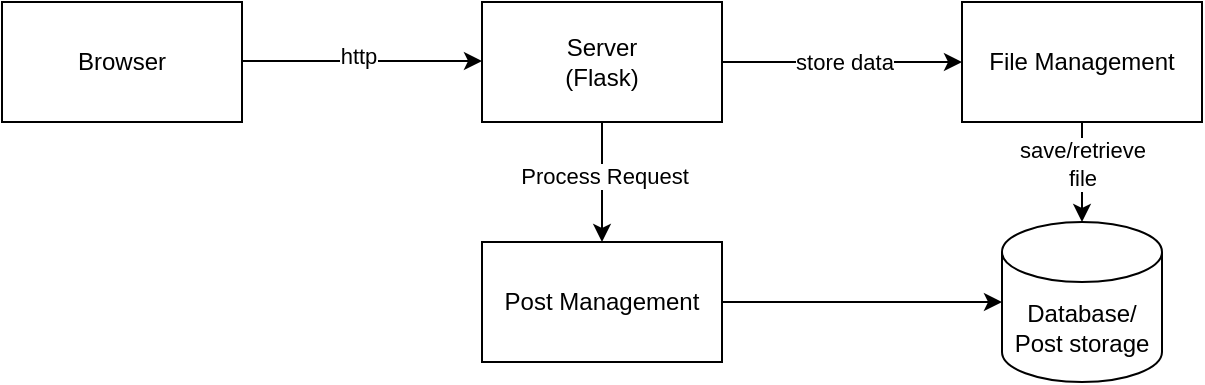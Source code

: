 <mxfile version="26.0.11">
  <diagram name="Page-1" id="WKKi8QBmB9rFIO1yl8_U">
    <mxGraphModel dx="954" dy="639" grid="1" gridSize="10" guides="1" tooltips="1" connect="1" arrows="1" fold="1" page="1" pageScale="1" pageWidth="827" pageHeight="1169" math="0" shadow="0">
      <root>
        <mxCell id="0" />
        <mxCell id="1" parent="0" />
        <mxCell id="clWXnkM4pH4doEr0B8Ha-1" value="Browser" style="rounded=0;whiteSpace=wrap;html=1;" vertex="1" parent="1">
          <mxGeometry x="80" y="160" width="120" height="60" as="geometry" />
        </mxCell>
        <mxCell id="clWXnkM4pH4doEr0B8Ha-2" value="Server&lt;br&gt;(Flask)" style="rounded=0;whiteSpace=wrap;html=1;" vertex="1" parent="1">
          <mxGeometry x="320" y="160" width="120" height="60" as="geometry" />
        </mxCell>
        <mxCell id="clWXnkM4pH4doEr0B8Ha-3" value="" style="endArrow=classic;html=1;rounded=0;entryX=0;entryY=0.5;entryDx=0;entryDy=0;exitX=1;exitY=0.5;exitDx=0;exitDy=0;" edge="1" parent="1">
          <mxGeometry width="50" height="50" relative="1" as="geometry">
            <mxPoint x="200" y="189.5" as="sourcePoint" />
            <mxPoint x="320" y="189.5" as="targetPoint" />
          </mxGeometry>
        </mxCell>
        <mxCell id="clWXnkM4pH4doEr0B8Ha-8" value="http" style="edgeLabel;html=1;align=center;verticalAlign=middle;resizable=0;points=[];" vertex="1" connectable="0" parent="clWXnkM4pH4doEr0B8Ha-3">
          <mxGeometry x="0.05" y="10" relative="1" as="geometry">
            <mxPoint x="-5" y="7" as="offset" />
          </mxGeometry>
        </mxCell>
        <mxCell id="clWXnkM4pH4doEr0B8Ha-5" value="" style="endArrow=classic;html=1;rounded=0;entryX=0.5;entryY=0;entryDx=0;entryDy=0;entryPerimeter=0;exitX=0.5;exitY=1;exitDx=0;exitDy=0;" edge="1" parent="1" source="clWXnkM4pH4doEr0B8Ha-15" target="clWXnkM4pH4doEr0B8Ha-7">
          <mxGeometry width="50" height="50" relative="1" as="geometry">
            <mxPoint x="683" y="190" as="sourcePoint" />
            <mxPoint x="763" y="190" as="targetPoint" />
          </mxGeometry>
        </mxCell>
        <mxCell id="clWXnkM4pH4doEr0B8Ha-11" value="save/retrieve&lt;br&gt;file" style="edgeLabel;html=1;align=center;verticalAlign=middle;resizable=0;points=[];" vertex="1" connectable="0" parent="clWXnkM4pH4doEr0B8Ha-5">
          <mxGeometry x="0.017" y="-4" relative="1" as="geometry">
            <mxPoint x="4" y="-5" as="offset" />
          </mxGeometry>
        </mxCell>
        <mxCell id="clWXnkM4pH4doEr0B8Ha-7" value="Database/&lt;br&gt;Post storage" style="shape=cylinder3;whiteSpace=wrap;html=1;boundedLbl=1;backgroundOutline=1;size=15;" vertex="1" parent="1">
          <mxGeometry x="580" y="270" width="80" height="80" as="geometry" />
        </mxCell>
        <mxCell id="clWXnkM4pH4doEr0B8Ha-9" value="Post Management" style="rounded=0;whiteSpace=wrap;html=1;" vertex="1" parent="1">
          <mxGeometry x="320" y="280" width="120" height="60" as="geometry" />
        </mxCell>
        <mxCell id="clWXnkM4pH4doEr0B8Ha-10" value="" style="endArrow=classic;html=1;rounded=0;exitX=0.5;exitY=1;exitDx=0;exitDy=0;entryX=0.5;entryY=0;entryDx=0;entryDy=0;" edge="1" parent="1" source="clWXnkM4pH4doEr0B8Ha-2" target="clWXnkM4pH4doEr0B8Ha-9">
          <mxGeometry width="50" height="50" relative="1" as="geometry">
            <mxPoint x="430" y="360" as="sourcePoint" />
            <mxPoint x="480" y="310" as="targetPoint" />
          </mxGeometry>
        </mxCell>
        <mxCell id="clWXnkM4pH4doEr0B8Ha-14" value="Process Request" style="edgeLabel;html=1;align=center;verticalAlign=middle;resizable=0;points=[];" vertex="1" connectable="0" parent="clWXnkM4pH4doEr0B8Ha-10">
          <mxGeometry x="-0.1" y="1" relative="1" as="geometry">
            <mxPoint as="offset" />
          </mxGeometry>
        </mxCell>
        <mxCell id="clWXnkM4pH4doEr0B8Ha-15" value="File Management" style="rounded=0;whiteSpace=wrap;html=1;" vertex="1" parent="1">
          <mxGeometry x="560" y="160" width="120" height="60" as="geometry" />
        </mxCell>
        <mxCell id="clWXnkM4pH4doEr0B8Ha-16" value="" style="endArrow=classic;html=1;rounded=0;exitX=1;exitY=0.5;exitDx=0;exitDy=0;entryX=0;entryY=0.5;entryDx=0;entryDy=0;" edge="1" parent="1" source="clWXnkM4pH4doEr0B8Ha-2" target="clWXnkM4pH4doEr0B8Ha-15">
          <mxGeometry width="50" height="50" relative="1" as="geometry">
            <mxPoint x="494" y="200" as="sourcePoint" />
            <mxPoint x="544" y="150" as="targetPoint" />
          </mxGeometry>
        </mxCell>
        <mxCell id="clWXnkM4pH4doEr0B8Ha-17" value="store data" style="edgeLabel;html=1;align=center;verticalAlign=middle;resizable=0;points=[];" vertex="1" connectable="0" parent="clWXnkM4pH4doEr0B8Ha-16">
          <mxGeometry x="0.017" relative="1" as="geometry">
            <mxPoint as="offset" />
          </mxGeometry>
        </mxCell>
        <mxCell id="clWXnkM4pH4doEr0B8Ha-18" value="" style="endArrow=classic;html=1;rounded=0;exitX=1;exitY=0.5;exitDx=0;exitDy=0;entryX=0;entryY=0.5;entryDx=0;entryDy=0;entryPerimeter=0;" edge="1" parent="1" source="clWXnkM4pH4doEr0B8Ha-9" target="clWXnkM4pH4doEr0B8Ha-7">
          <mxGeometry width="50" height="50" relative="1" as="geometry">
            <mxPoint x="470" y="360" as="sourcePoint" />
            <mxPoint x="520" y="310" as="targetPoint" />
          </mxGeometry>
        </mxCell>
      </root>
    </mxGraphModel>
  </diagram>
</mxfile>
